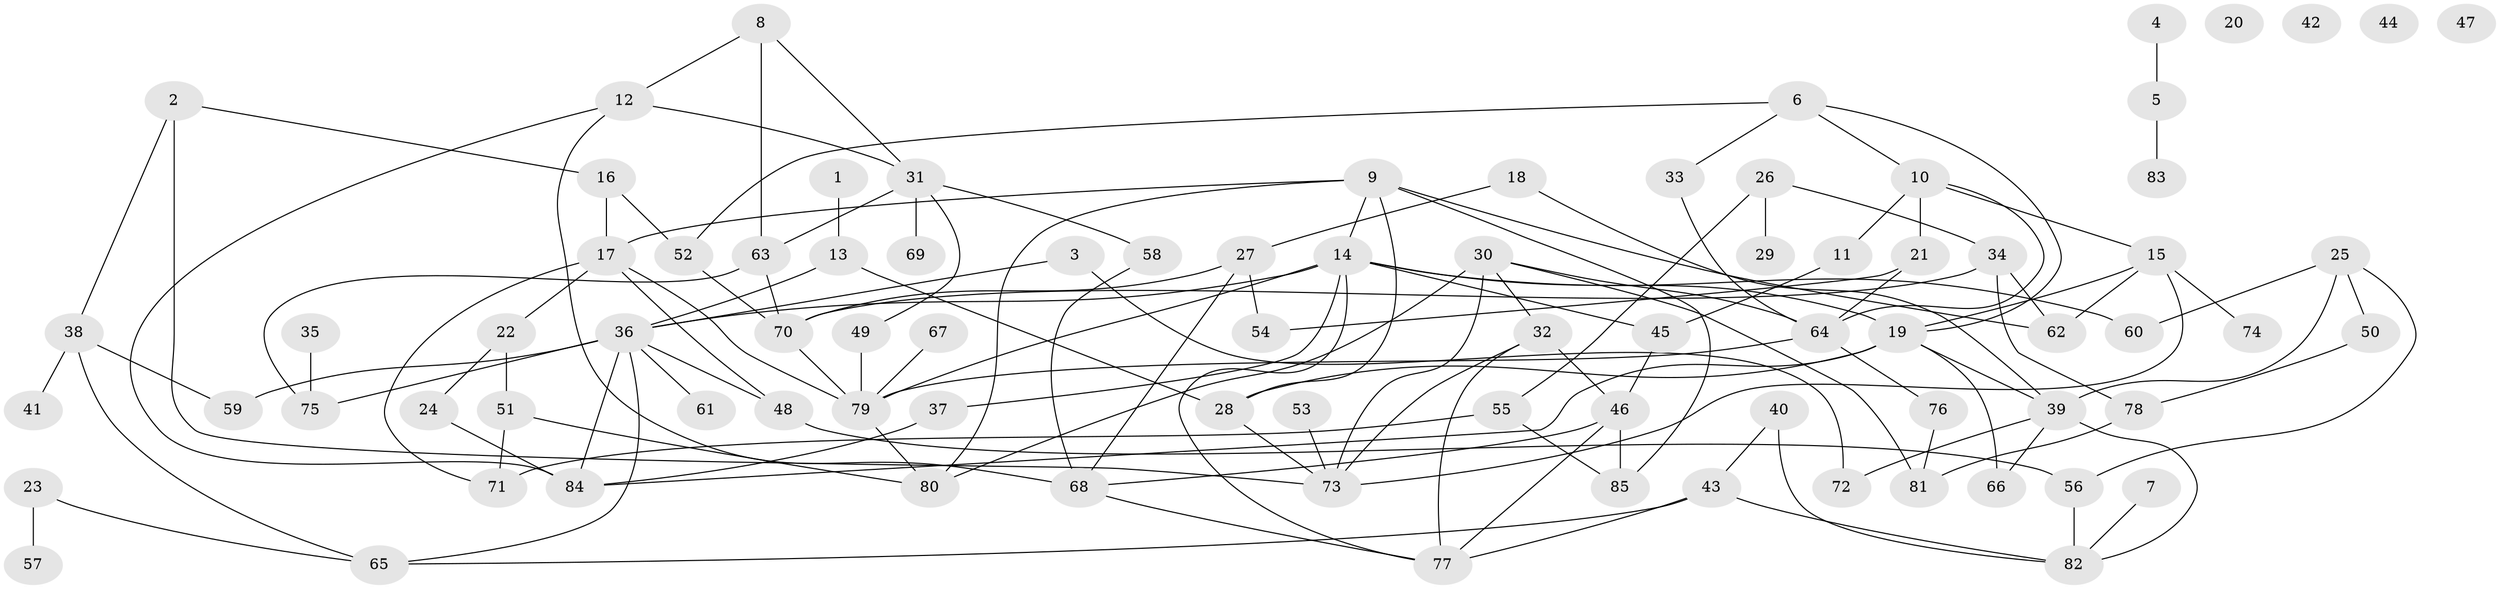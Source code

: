 // Generated by graph-tools (version 1.1) at 2025/13/03/09/25 04:13:10]
// undirected, 85 vertices, 133 edges
graph export_dot {
graph [start="1"]
  node [color=gray90,style=filled];
  1;
  2;
  3;
  4;
  5;
  6;
  7;
  8;
  9;
  10;
  11;
  12;
  13;
  14;
  15;
  16;
  17;
  18;
  19;
  20;
  21;
  22;
  23;
  24;
  25;
  26;
  27;
  28;
  29;
  30;
  31;
  32;
  33;
  34;
  35;
  36;
  37;
  38;
  39;
  40;
  41;
  42;
  43;
  44;
  45;
  46;
  47;
  48;
  49;
  50;
  51;
  52;
  53;
  54;
  55;
  56;
  57;
  58;
  59;
  60;
  61;
  62;
  63;
  64;
  65;
  66;
  67;
  68;
  69;
  70;
  71;
  72;
  73;
  74;
  75;
  76;
  77;
  78;
  79;
  80;
  81;
  82;
  83;
  84;
  85;
  1 -- 13;
  2 -- 16;
  2 -- 38;
  2 -- 73;
  3 -- 36;
  3 -- 72;
  4 -- 5;
  5 -- 83;
  6 -- 10;
  6 -- 19;
  6 -- 33;
  6 -- 52;
  7 -- 82;
  8 -- 12;
  8 -- 31;
  8 -- 63;
  9 -- 14;
  9 -- 17;
  9 -- 28;
  9 -- 62;
  9 -- 80;
  9 -- 85;
  10 -- 11;
  10 -- 15;
  10 -- 21;
  10 -- 64;
  11 -- 45;
  12 -- 31;
  12 -- 68;
  12 -- 84;
  13 -- 28;
  13 -- 36;
  14 -- 19;
  14 -- 36;
  14 -- 37;
  14 -- 45;
  14 -- 60;
  14 -- 77;
  14 -- 79;
  15 -- 19;
  15 -- 62;
  15 -- 73;
  15 -- 74;
  16 -- 17;
  16 -- 52;
  17 -- 22;
  17 -- 48;
  17 -- 71;
  17 -- 79;
  18 -- 27;
  18 -- 39;
  19 -- 28;
  19 -- 39;
  19 -- 66;
  19 -- 84;
  21 -- 54;
  21 -- 64;
  22 -- 24;
  22 -- 51;
  23 -- 57;
  23 -- 65;
  24 -- 84;
  25 -- 39;
  25 -- 50;
  25 -- 56;
  25 -- 60;
  26 -- 29;
  26 -- 34;
  26 -- 55;
  27 -- 54;
  27 -- 68;
  27 -- 70;
  28 -- 73;
  30 -- 32;
  30 -- 64;
  30 -- 73;
  30 -- 80;
  30 -- 81;
  31 -- 49;
  31 -- 58;
  31 -- 63;
  31 -- 69;
  32 -- 46;
  32 -- 73;
  32 -- 77;
  33 -- 64;
  34 -- 62;
  34 -- 70;
  34 -- 78;
  35 -- 75;
  36 -- 48;
  36 -- 59;
  36 -- 61;
  36 -- 65;
  36 -- 75;
  36 -- 84;
  37 -- 84;
  38 -- 41;
  38 -- 59;
  38 -- 65;
  39 -- 66;
  39 -- 72;
  39 -- 82;
  40 -- 43;
  40 -- 82;
  43 -- 65;
  43 -- 77;
  43 -- 82;
  45 -- 46;
  46 -- 68;
  46 -- 77;
  46 -- 85;
  48 -- 56;
  49 -- 79;
  50 -- 78;
  51 -- 71;
  51 -- 80;
  52 -- 70;
  53 -- 73;
  55 -- 71;
  55 -- 85;
  56 -- 82;
  58 -- 68;
  63 -- 70;
  63 -- 75;
  64 -- 76;
  64 -- 79;
  67 -- 79;
  68 -- 77;
  70 -- 79;
  76 -- 81;
  78 -- 81;
  79 -- 80;
}
